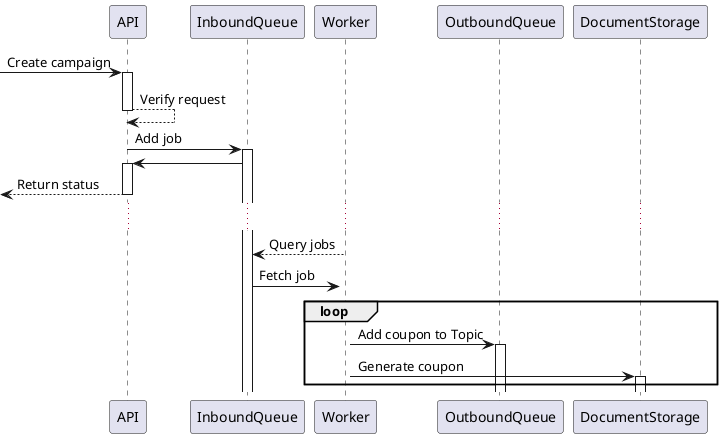 @startuml
autoactivate on

[-> API: Create campaign
API --> API: Verify request
API -> InboundQueue: Add job
API <- InboundQueue
API -->[: Return status

...

Worker --> InboundQueue: Query jobs
InboundQueue -> Worker: Fetch job
loop
    Worker -> OutboundQueue: Add coupon to Topic
    Worker -> DocumentStorage: Generate coupon
end

@enduml